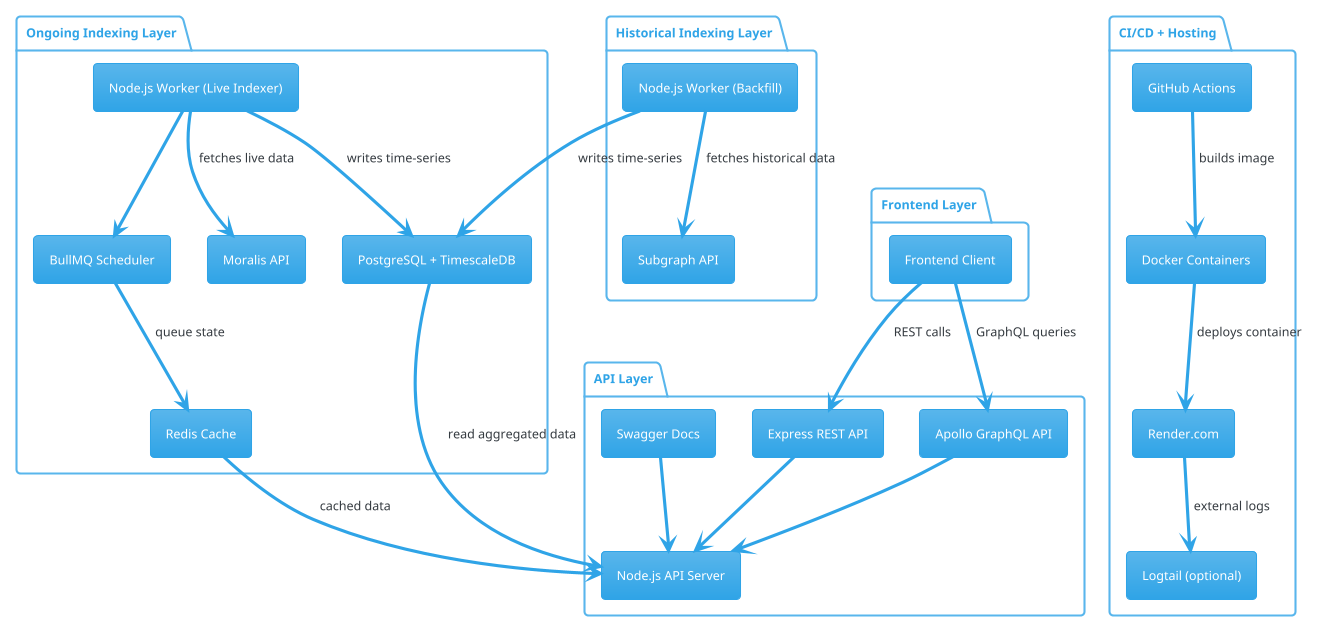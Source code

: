 @startuml
!theme cerulean

skinparam componentStyle rectangle

package "API Layer" {
  [Express REST API] as Express
  [Apollo GraphQL API] as Apollo
  [Swagger Docs] as Swagger
  [Node.js API Server] as APIServer
  Swagger --> APIServer
  Express --> APIServer
  Apollo --> APIServer
}

package "Ongoing Indexing Layer" {
  [Node.js Worker (Live Indexer)] as LiveWorker
  [BullMQ Scheduler] as BullMQ
  [Redis Cache] as Redis
  [PostgreSQL + TimescaleDB] as Postgres
  [Moralis API] as Moralis

  LiveWorker --> BullMQ
  LiveWorker --> Moralis : fetches live data
  LiveWorker --> Postgres : writes time-series
  BullMQ --> Redis : queue state
}

package "Historical Indexing Layer" {
  [Node.js Worker (Backfill)] as HistoryWorker
  [Subgraph API] as Subgraph

  HistoryWorker --> Subgraph : fetches historical data
  HistoryWorker --> Postgres : writes time-series
}

Postgres --> APIServer : read aggregated data
Redis --> APIServer : cached data

package "Frontend Layer" {
  [Frontend Client] as FrontendClient
  FrontendClient --> Apollo : GraphQL queries
  FrontendClient --> Express : REST calls
}

package "CI/CD + Hosting" {
  [GitHub Actions] as GitHub
  [Docker Containers] as Docker
  [Render.com] as Render
  [Logtail (optional)] as Logtail

  GitHub --> Docker : builds image
  Docker --> Render : deploys container
  Render --> Logtail : external logs
}

@enduml
